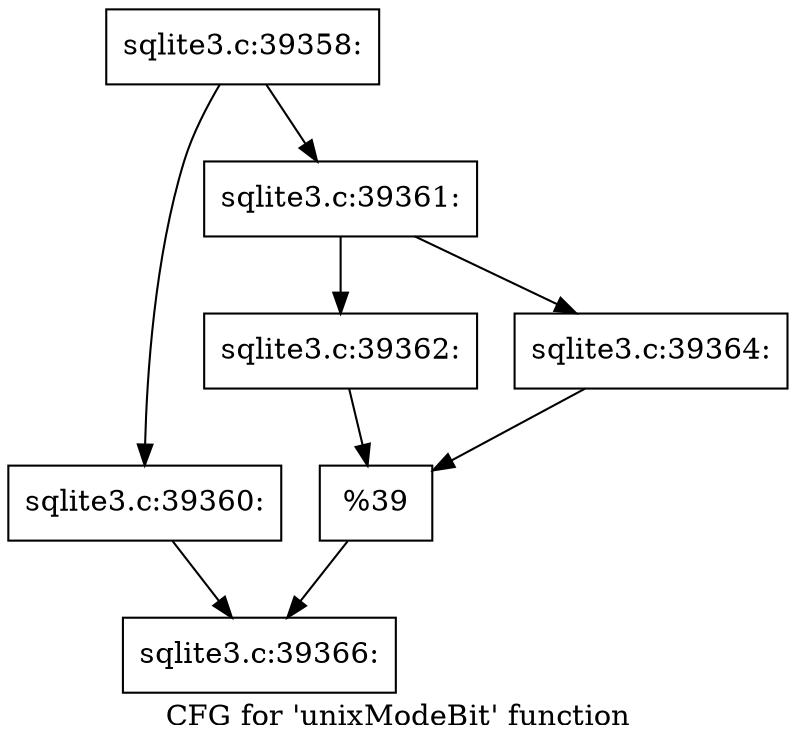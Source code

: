 digraph "CFG for 'unixModeBit' function" {
	label="CFG for 'unixModeBit' function";

	Node0x55c0f70e0970 [shape=record,label="{sqlite3.c:39358:}"];
	Node0x55c0f70e0970 -> Node0x55c0f70e9fa0;
	Node0x55c0f70e0970 -> Node0x55c0f70ea040;
	Node0x55c0f70e9fa0 [shape=record,label="{sqlite3.c:39360:}"];
	Node0x55c0f70e9fa0 -> Node0x55c0f70e9ff0;
	Node0x55c0f70ea040 [shape=record,label="{sqlite3.c:39361:}"];
	Node0x55c0f70ea040 -> Node0x55c0f70eab60;
	Node0x55c0f70ea040 -> Node0x55c0f70eac00;
	Node0x55c0f70eab60 [shape=record,label="{sqlite3.c:39362:}"];
	Node0x55c0f70eab60 -> Node0x55c0f70eabb0;
	Node0x55c0f70eac00 [shape=record,label="{sqlite3.c:39364:}"];
	Node0x55c0f70eac00 -> Node0x55c0f70eabb0;
	Node0x55c0f70eabb0 [shape=record,label="{%39}"];
	Node0x55c0f70eabb0 -> Node0x55c0f70e9ff0;
	Node0x55c0f70e9ff0 [shape=record,label="{sqlite3.c:39366:}"];
}
